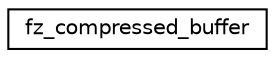 digraph "Graphical Class Hierarchy"
{
 // LATEX_PDF_SIZE
  edge [fontname="Helvetica",fontsize="10",labelfontname="Helvetica",labelfontsize="10"];
  node [fontname="Helvetica",fontsize="10",shape=record];
  rankdir="LR";
  Node0 [label="fz_compressed_buffer",height=0.2,width=0.4,color="black", fillcolor="white", style="filled",URL="$structfz__compressed__buffer.html",tooltip=" "];
}
